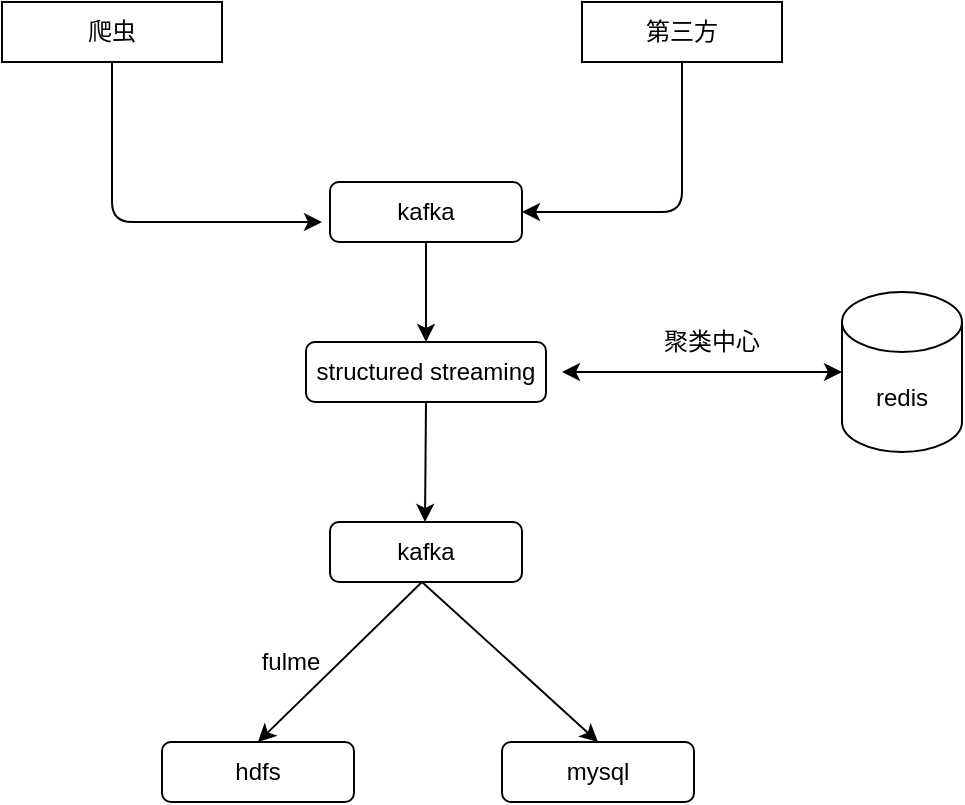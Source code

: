 <mxfile version="14.8.0" type="github">
  <diagram id="W1rA2JD8DQ6to9c7Lf8z" name="第 1 页">
    <mxGraphModel dx="1697" dy="928" grid="1" gridSize="10" guides="1" tooltips="1" connect="1" arrows="1" fold="1" page="1" pageScale="1" pageWidth="827" pageHeight="1169" math="0" shadow="0">
      <root>
        <mxCell id="0" />
        <mxCell id="1" parent="0" />
        <mxCell id="PdDfqPffBBl9iaWNdr4m-1" value="kafka" style="rounded=1;whiteSpace=wrap;html=1;" vertex="1" parent="1">
          <mxGeometry x="354" y="120" width="96" height="30" as="geometry" />
        </mxCell>
        <mxCell id="PdDfqPffBBl9iaWNdr4m-2" value="爬虫" style="rounded=0;whiteSpace=wrap;html=1;" vertex="1" parent="1">
          <mxGeometry x="190" y="30" width="110" height="30" as="geometry" />
        </mxCell>
        <mxCell id="PdDfqPffBBl9iaWNdr4m-3" value="第三方" style="rounded=0;whiteSpace=wrap;html=1;" vertex="1" parent="1">
          <mxGeometry x="480" y="30" width="100" height="30" as="geometry" />
        </mxCell>
        <mxCell id="PdDfqPffBBl9iaWNdr4m-8" value="" style="endArrow=classic;html=1;exitX=0.5;exitY=1;exitDx=0;exitDy=0;" edge="1" parent="1" source="PdDfqPffBBl9iaWNdr4m-2">
          <mxGeometry width="50" height="50" relative="1" as="geometry">
            <mxPoint x="390" y="500" as="sourcePoint" />
            <mxPoint x="350" y="140" as="targetPoint" />
            <Array as="points">
              <mxPoint x="245" y="140" />
            </Array>
          </mxGeometry>
        </mxCell>
        <mxCell id="PdDfqPffBBl9iaWNdr4m-9" value="" style="endArrow=classic;html=1;exitX=0.5;exitY=1;exitDx=0;exitDy=0;entryX=1;entryY=0.5;entryDx=0;entryDy=0;" edge="1" parent="1" source="PdDfqPffBBl9iaWNdr4m-3" target="PdDfqPffBBl9iaWNdr4m-1">
          <mxGeometry width="50" height="50" relative="1" as="geometry">
            <mxPoint x="255" y="70" as="sourcePoint" />
            <mxPoint x="360" y="150" as="targetPoint" />
            <Array as="points">
              <mxPoint x="530" y="135" />
            </Array>
          </mxGeometry>
        </mxCell>
        <mxCell id="PdDfqPffBBl9iaWNdr4m-10" value="structured streaming" style="rounded=1;whiteSpace=wrap;html=1;" vertex="1" parent="1">
          <mxGeometry x="342" y="200" width="120" height="30" as="geometry" />
        </mxCell>
        <mxCell id="PdDfqPffBBl9iaWNdr4m-11" value="" style="endArrow=classic;html=1;exitX=0.5;exitY=1;exitDx=0;exitDy=0;entryX=0.5;entryY=0;entryDx=0;entryDy=0;" edge="1" parent="1" source="PdDfqPffBBl9iaWNdr4m-1" target="PdDfqPffBBl9iaWNdr4m-10">
          <mxGeometry width="50" height="50" relative="1" as="geometry">
            <mxPoint x="540" y="70" as="sourcePoint" />
            <mxPoint x="460" y="145" as="targetPoint" />
          </mxGeometry>
        </mxCell>
        <mxCell id="PdDfqPffBBl9iaWNdr4m-12" value="redis" style="shape=cylinder3;whiteSpace=wrap;html=1;boundedLbl=1;backgroundOutline=1;size=15;" vertex="1" parent="1">
          <mxGeometry x="610" y="175" width="60" height="80" as="geometry" />
        </mxCell>
        <mxCell id="PdDfqPffBBl9iaWNdr4m-13" value="" style="endArrow=classic;startArrow=classic;html=1;entryX=0;entryY=0.5;entryDx=0;entryDy=0;entryPerimeter=0;" edge="1" parent="1" target="PdDfqPffBBl9iaWNdr4m-12">
          <mxGeometry width="50" height="50" relative="1" as="geometry">
            <mxPoint x="470" y="215" as="sourcePoint" />
            <mxPoint x="440" y="400" as="targetPoint" />
          </mxGeometry>
        </mxCell>
        <mxCell id="PdDfqPffBBl9iaWNdr4m-16" value="聚类中心" style="text;html=1;strokeColor=none;fillColor=none;align=center;verticalAlign=middle;whiteSpace=wrap;rounded=0;" vertex="1" parent="1">
          <mxGeometry x="510" y="190" width="70" height="20" as="geometry" />
        </mxCell>
        <mxCell id="PdDfqPffBBl9iaWNdr4m-17" value="kafka" style="rounded=1;whiteSpace=wrap;html=1;" vertex="1" parent="1">
          <mxGeometry x="354" y="290" width="96" height="30" as="geometry" />
        </mxCell>
        <mxCell id="PdDfqPffBBl9iaWNdr4m-18" value="" style="endArrow=classic;html=1;exitX=0.5;exitY=1;exitDx=0;exitDy=0;entryX=0.5;entryY=0;entryDx=0;entryDy=0;" edge="1" parent="1" source="PdDfqPffBBl9iaWNdr4m-10">
          <mxGeometry width="50" height="50" relative="1" as="geometry">
            <mxPoint x="401.5" y="240" as="sourcePoint" />
            <mxPoint x="401.5" y="290" as="targetPoint" />
          </mxGeometry>
        </mxCell>
        <mxCell id="PdDfqPffBBl9iaWNdr4m-19" value="" style="endArrow=classic;html=1;exitX=0.5;exitY=1;exitDx=0;exitDy=0;entryX=0.5;entryY=0;entryDx=0;entryDy=0;" edge="1" parent="1" target="PdDfqPffBBl9iaWNdr4m-21">
          <mxGeometry width="50" height="50" relative="1" as="geometry">
            <mxPoint x="400" y="320" as="sourcePoint" />
            <mxPoint x="320" y="395" as="targetPoint" />
          </mxGeometry>
        </mxCell>
        <mxCell id="PdDfqPffBBl9iaWNdr4m-20" value="" style="endArrow=classic;html=1;exitX=0.5;exitY=1;exitDx=0;exitDy=0;entryX=0.5;entryY=0;entryDx=0;entryDy=0;" edge="1" parent="1" target="PdDfqPffBBl9iaWNdr4m-22">
          <mxGeometry width="50" height="50" relative="1" as="geometry">
            <mxPoint x="400" y="320" as="sourcePoint" />
            <mxPoint x="490" y="390" as="targetPoint" />
          </mxGeometry>
        </mxCell>
        <mxCell id="PdDfqPffBBl9iaWNdr4m-21" value="hdfs" style="rounded=1;whiteSpace=wrap;html=1;" vertex="1" parent="1">
          <mxGeometry x="270" y="400" width="96" height="30" as="geometry" />
        </mxCell>
        <mxCell id="PdDfqPffBBl9iaWNdr4m-22" value="mysql" style="rounded=1;whiteSpace=wrap;html=1;" vertex="1" parent="1">
          <mxGeometry x="440" y="400" width="96" height="30" as="geometry" />
        </mxCell>
        <mxCell id="PdDfqPffBBl9iaWNdr4m-23" value="fulme" style="text;html=1;align=center;verticalAlign=middle;resizable=0;points=[];autosize=1;strokeColor=none;" vertex="1" parent="1">
          <mxGeometry x="314" y="350" width="40" height="20" as="geometry" />
        </mxCell>
      </root>
    </mxGraphModel>
  </diagram>
</mxfile>
